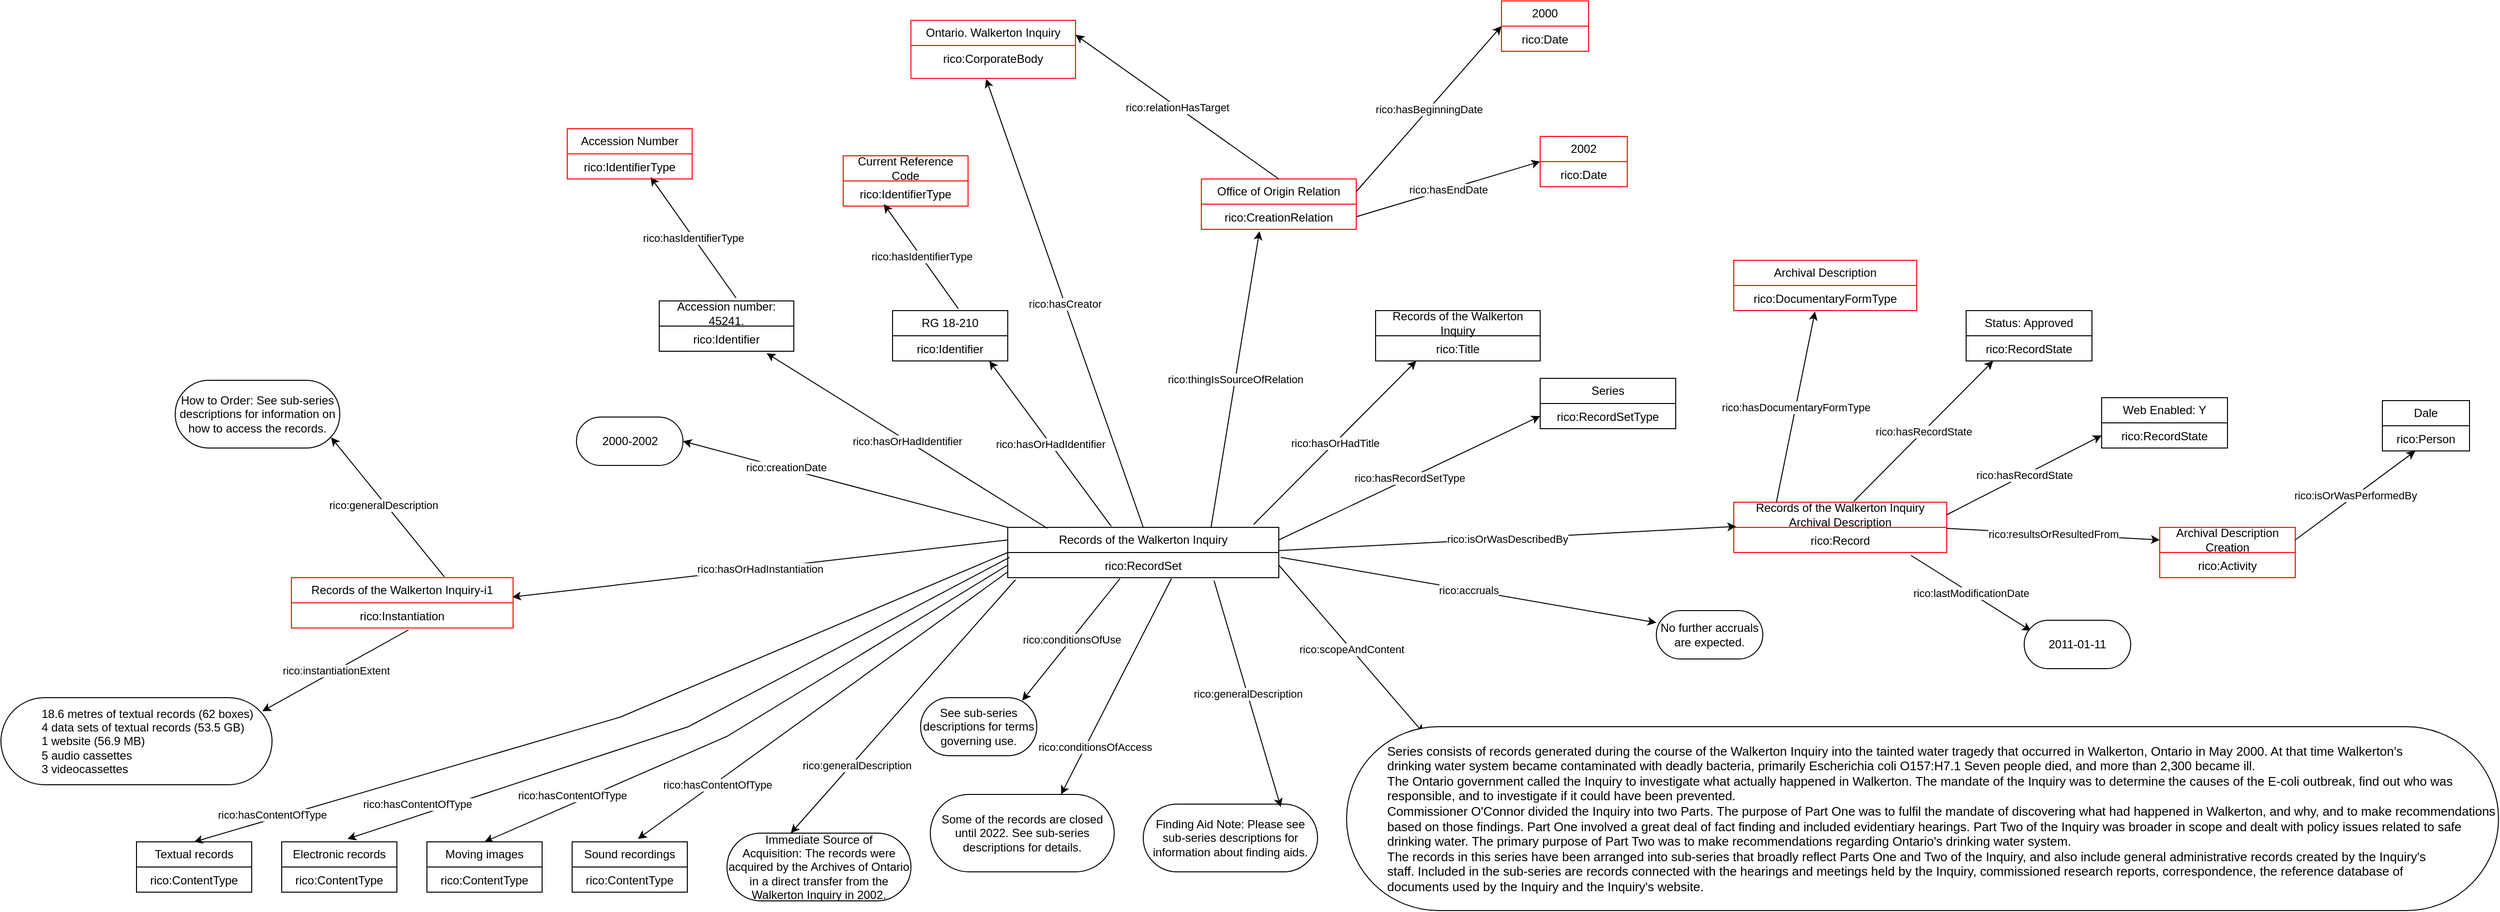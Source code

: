 <mxfile version="24.5.5" type="device">
  <diagram name="Page-1" id="F49Q9moJtOhBZ-nkpdS7">
    <mxGraphModel dx="2924" dy="2206" grid="1" gridSize="10" guides="1" tooltips="1" connect="1" arrows="1" fold="1" page="1" pageScale="1" pageWidth="850" pageHeight="1100" math="0" shadow="0">
      <root>
        <mxCell id="0" />
        <mxCell id="1" parent="0" />
        <mxCell id="ccQ81NhYz9qmqgse-E7F-1" value="&lt;p style=&quot;line-height: 90%;&quot;&gt;&lt;font style=&quot;font-size: 12px;&quot;&gt;Records of the Walkerton Inquiry&lt;/font&gt;&lt;/p&gt;" style="swimlane;fontStyle=0;childLayout=stackLayout;horizontal=1;startSize=26;fillColor=none;horizontalStack=0;resizeParent=1;resizeParentMax=0;resizeLast=0;collapsible=1;marginBottom=0;whiteSpace=wrap;html=1;" parent="1" vertex="1">
          <mxGeometry x="270" y="524" width="280" height="52" as="geometry">
            <mxRectangle x="330" y="70" width="50" height="40" as="alternateBounds" />
          </mxGeometry>
        </mxCell>
        <mxCell id="ccQ81NhYz9qmqgse-E7F-2" value="rico:RecordSet" style="text;strokeColor=none;fillColor=none;align=center;verticalAlign=top;spacingLeft=4;spacingRight=4;overflow=hidden;rotatable=0;points=[[0,0.5],[1,0.5]];portConstraint=eastwest;whiteSpace=wrap;html=1;" parent="ccQ81NhYz9qmqgse-E7F-1" vertex="1">
          <mxGeometry y="26" width="280" height="26" as="geometry" />
        </mxCell>
        <mxCell id="ccQ81NhYz9qmqgse-E7F-3" value="" style="endArrow=classic;html=1;rounded=0;exitX=1;exitY=0.25;exitDx=0;exitDy=0;entryX=0;entryY=0.5;entryDx=0;entryDy=0;" parent="1" source="ccQ81NhYz9qmqgse-E7F-1" target="ccQ81NhYz9qmqgse-E7F-6" edge="1">
          <mxGeometry relative="1" as="geometry">
            <mxPoint x="360" y="520" as="sourcePoint" />
            <mxPoint x="240" y="410" as="targetPoint" />
          </mxGeometry>
        </mxCell>
        <mxCell id="ccQ81NhYz9qmqgse-E7F-4" value="rico:hasRecordSetType" style="edgeLabel;resizable=0;html=1;;align=center;verticalAlign=middle;" parent="ccQ81NhYz9qmqgse-E7F-3" connectable="0" vertex="1">
          <mxGeometry relative="1" as="geometry" />
        </mxCell>
        <mxCell id="ccQ81NhYz9qmqgse-E7F-5" value="Series" style="swimlane;fontStyle=0;childLayout=stackLayout;horizontal=1;startSize=26;fillColor=none;horizontalStack=0;resizeParent=1;resizeParentMax=0;resizeLast=0;collapsible=1;marginBottom=0;whiteSpace=wrap;html=1;" parent="1" vertex="1">
          <mxGeometry x="820" y="370" width="140" height="52" as="geometry">
            <mxRectangle x="981" y="570" width="50" height="40" as="alternateBounds" />
          </mxGeometry>
        </mxCell>
        <mxCell id="ccQ81NhYz9qmqgse-E7F-6" value="rico:RecordSetType&lt;div&gt;&lt;br&gt;&lt;/div&gt;" style="text;strokeColor=none;fillColor=none;align=center;verticalAlign=top;spacingLeft=4;spacingRight=4;overflow=hidden;rotatable=0;points=[[0,0.5],[1,0.5]];portConstraint=eastwest;whiteSpace=wrap;html=1;" parent="ccQ81NhYz9qmqgse-E7F-5" vertex="1">
          <mxGeometry y="26" width="140" height="26" as="geometry" />
        </mxCell>
        <mxCell id="ccQ81NhYz9qmqgse-E7F-7" value="" style="endArrow=classic;html=1;rounded=0;exitX=1;exitY=0.5;exitDx=0;exitDy=0;entryX=0.067;entryY=0.036;entryDx=0;entryDy=0;entryPerimeter=0;" parent="1" source="ccQ81NhYz9qmqgse-E7F-2" target="ccQ81NhYz9qmqgse-E7F-10" edge="1">
          <mxGeometry relative="1" as="geometry">
            <mxPoint x="430" y="520" as="sourcePoint" />
            <mxPoint x="760" y="450" as="targetPoint" />
          </mxGeometry>
        </mxCell>
        <mxCell id="ccQ81NhYz9qmqgse-E7F-8" value="rico:scopeAndContent" style="edgeLabel;resizable=0;html=1;;align=center;verticalAlign=middle;" parent="ccQ81NhYz9qmqgse-E7F-7" connectable="0" vertex="1">
          <mxGeometry relative="1" as="geometry" />
        </mxCell>
        <mxCell id="ccQ81NhYz9qmqgse-E7F-10" value="&lt;blockquote style=&quot;margin: 0px 0px 0px 40px; border: none; padding: 0px; font-size: 13px;&quot;&gt;&lt;div style=&quot;&quot;&gt;&lt;font style=&quot;font-size: 13px;&quot;&gt;Series consists of records generated during the course of the Walkerton Inquiry into the tainted water tragedy that occurred in Walkerton, Ontario in May 2000. At that time Walkerton’s&amp;nbsp;&lt;/font&gt;&lt;/div&gt;&lt;div style=&quot;&quot;&gt;&lt;font style=&quot;font-size: 13px;&quot;&gt;drinking water system became contaminated with deadly bacteria, primarily Escherichia coli O157:H7.1 Seven people died, and more than 2,300 became ill.&lt;/font&gt;&lt;/div&gt;&lt;div style=&quot;&quot;&gt;&lt;font style=&quot;font-size: 13px;&quot;&gt;The Ontario government called the Inquiry to investigate what actually happened in Walkerton. The mandate of the Inquiry was to determine the causes of the E-coli outbreak, find out who was responsible, and to investigate if it could have been prevented.&lt;/font&gt;&lt;/div&gt;&lt;div style=&quot;&quot;&gt;&lt;font style=&quot;font-size: 13px;&quot;&gt;Commissioner O&#39;Connor divided the Inquiry into two Parts. The purpose of Part One was to fulfil the mandate of discovering what had happened in Walkerton, and why, and to make recommendations based on those findings. Part One involved a great deal of fact finding and included evidentiary hearings. Part Two of the Inquiry was broader in scope and dealt with policy issues related to safe drinking water. The primary purpose of Part Two was to make recommendations regarding Ontario&#39;s drinking water system.&lt;/font&gt;&lt;/div&gt;&lt;div style=&quot;&quot;&gt;&lt;font style=&quot;font-size: 13px;&quot;&gt;The records in this series have been arranged into sub-series that broadly reflect Parts One and Two of the Inquiry, and also include general administrative records created by the Inquiry&#39;s&amp;nbsp;&lt;/font&gt;&lt;/div&gt;&lt;div style=&quot;&quot;&gt;&lt;font style=&quot;font-size: 13px;&quot;&gt;staff. Included in the sub-series are records connected with the hearings and meetings held by the Inquiry, commissioned research reports, correspondence, the reference database of&amp;nbsp;&lt;/font&gt;&lt;/div&gt;&lt;div style=&quot;&quot;&gt;&lt;font style=&quot;font-size: 13px;&quot;&gt;documents used by the Inquiry and the Inquiry&#39;s website.&lt;/font&gt;&lt;/div&gt;&lt;/blockquote&gt;" style="html=1;whiteSpace=wrap;rounded=1;arcSize=50;align=left;" parent="1" vertex="1">
          <mxGeometry x="620" y="730" width="1190" height="190" as="geometry" />
        </mxCell>
        <mxCell id="ccQ81NhYz9qmqgse-E7F-12" value="" style="endArrow=classic;html=1;rounded=0;exitX=0.5;exitY=0;exitDx=0;exitDy=0;entryX=0.457;entryY=1.02;entryDx=0;entryDy=0;entryPerimeter=0;" parent="1" source="ccQ81NhYz9qmqgse-E7F-1" target="ccQ81NhYz9qmqgse-E7F-15" edge="1">
          <mxGeometry relative="1" as="geometry">
            <mxPoint x="350" y="360" as="sourcePoint" />
            <mxPoint x="340" y="210" as="targetPoint" />
          </mxGeometry>
        </mxCell>
        <mxCell id="ccQ81NhYz9qmqgse-E7F-13" value="rico:hasCreator" style="edgeLabel;resizable=0;html=1;;align=center;verticalAlign=middle;" parent="ccQ81NhYz9qmqgse-E7F-12" connectable="0" vertex="1">
          <mxGeometry relative="1" as="geometry" />
        </mxCell>
        <mxCell id="ccQ81NhYz9qmqgse-E7F-14" value="&lt;p style=&quot;line-height: 90%;&quot;&gt;Ontario. Walkerton Inquiry&lt;/p&gt;" style="swimlane;fontStyle=0;childLayout=stackLayout;horizontal=1;startSize=26;fillColor=none;horizontalStack=0;resizeParent=1;resizeParentMax=0;resizeLast=0;collapsible=1;marginBottom=0;whiteSpace=wrap;html=1;align=center;strokeColor=#FF0000;" parent="1" vertex="1">
          <mxGeometry x="170" width="170" height="60" as="geometry" />
        </mxCell>
        <mxCell id="ccQ81NhYz9qmqgse-E7F-15" value="&lt;font style=&quot;font-size: 12px;&quot;&gt;rico:CorporateBody&lt;/font&gt;" style="text;strokeColor=none;fillColor=none;align=center;verticalAlign=top;spacingLeft=4;spacingRight=4;overflow=hidden;rotatable=0;points=[[0,0.5],[1,0.5]];portConstraint=eastwest;whiteSpace=wrap;html=1;" parent="ccQ81NhYz9qmqgse-E7F-14" vertex="1">
          <mxGeometry y="26" width="170" height="34" as="geometry" />
        </mxCell>
        <mxCell id="lcfxYehIKdb4-HDjwdr9-1" value="RG 18-210" style="swimlane;fontStyle=0;childLayout=stackLayout;horizontal=1;startSize=26;fillColor=none;horizontalStack=0;resizeParent=1;resizeParentMax=0;resizeLast=0;collapsible=1;marginBottom=0;whiteSpace=wrap;html=1;" vertex="1" parent="1">
          <mxGeometry x="151" y="300" width="119" height="52" as="geometry">
            <mxRectangle x="981" y="570" width="50" height="40" as="alternateBounds" />
          </mxGeometry>
        </mxCell>
        <mxCell id="lcfxYehIKdb4-HDjwdr9-2" value="rico:Identifier&lt;div&gt;&lt;br&gt;&lt;/div&gt;" style="text;strokeColor=none;fillColor=none;align=center;verticalAlign=top;spacingLeft=4;spacingRight=4;overflow=hidden;rotatable=0;points=[[0,0.5],[1,0.5]];portConstraint=eastwest;whiteSpace=wrap;html=1;" vertex="1" parent="lcfxYehIKdb4-HDjwdr9-1">
          <mxGeometry y="26" width="119" height="26" as="geometry" />
        </mxCell>
        <mxCell id="lcfxYehIKdb4-HDjwdr9-3" value="" style="endArrow=classic;html=1;rounded=0;exitX=0.382;exitY=-0.019;exitDx=0;exitDy=0;exitPerimeter=0;entryX=0.84;entryY=1;entryDx=0;entryDy=0;entryPerimeter=0;" edge="1" parent="1" source="ccQ81NhYz9qmqgse-E7F-1" target="lcfxYehIKdb4-HDjwdr9-2">
          <mxGeometry relative="1" as="geometry">
            <mxPoint x="300" y="502" as="sourcePoint" />
            <mxPoint x="160" y="432" as="targetPoint" />
          </mxGeometry>
        </mxCell>
        <mxCell id="lcfxYehIKdb4-HDjwdr9-4" value="rico:hasOrHadIdentifier" style="edgeLabel;resizable=0;html=1;;align=center;verticalAlign=middle;" connectable="0" vertex="1" parent="lcfxYehIKdb4-HDjwdr9-3">
          <mxGeometry relative="1" as="geometry" />
        </mxCell>
        <mxCell id="lcfxYehIKdb4-HDjwdr9-5" value="Current Reference Code" style="swimlane;fontStyle=0;childLayout=stackLayout;horizontal=1;startSize=26;fillColor=none;horizontalStack=0;resizeParent=1;resizeParentMax=0;resizeLast=0;collapsible=1;marginBottom=0;whiteSpace=wrap;html=1;strokeColor=#FF0000;" vertex="1" parent="1">
          <mxGeometry x="100" y="140" width="129" height="52" as="geometry">
            <mxRectangle x="981" y="570" width="50" height="40" as="alternateBounds" />
          </mxGeometry>
        </mxCell>
        <mxCell id="lcfxYehIKdb4-HDjwdr9-6" value="rico:IdentifierType&lt;div&gt;&lt;br&gt;&lt;/div&gt;" style="text;strokeColor=none;fillColor=none;align=center;verticalAlign=top;spacingLeft=4;spacingRight=4;overflow=hidden;rotatable=0;points=[[0,0.5],[1,0.5]];portConstraint=eastwest;whiteSpace=wrap;html=1;" vertex="1" parent="lcfxYehIKdb4-HDjwdr9-5">
          <mxGeometry y="26" width="129" height="26" as="geometry" />
        </mxCell>
        <mxCell id="lcfxYehIKdb4-HDjwdr9-7" value="" style="endArrow=classic;html=1;rounded=0;exitX=0.571;exitY=-0.038;exitDx=0;exitDy=0;exitPerimeter=0;entryX=0.326;entryY=0.923;entryDx=0;entryDy=0;entryPerimeter=0;" edge="1" parent="1" source="lcfxYehIKdb4-HDjwdr9-1" target="lcfxYehIKdb4-HDjwdr9-6">
          <mxGeometry relative="1" as="geometry">
            <mxPoint x="110" y="360" as="sourcePoint" />
            <mxPoint x="-10" y="260" as="targetPoint" />
          </mxGeometry>
        </mxCell>
        <mxCell id="lcfxYehIKdb4-HDjwdr9-8" value="rico:hasIdentifierType" style="edgeLabel;resizable=0;html=1;;align=center;verticalAlign=middle;" connectable="0" vertex="1" parent="lcfxYehIKdb4-HDjwdr9-7">
          <mxGeometry relative="1" as="geometry" />
        </mxCell>
        <mxCell id="lcfxYehIKdb4-HDjwdr9-9" value="Office of Origin Relation" style="swimlane;fontStyle=0;childLayout=stackLayout;horizontal=1;startSize=26;fillColor=none;horizontalStack=0;resizeParent=1;resizeParentMax=0;resizeLast=0;collapsible=1;marginBottom=0;whiteSpace=wrap;html=1;strokeColor=#FF0000;" vertex="1" parent="1">
          <mxGeometry x="470" y="164" width="160" height="52" as="geometry" />
        </mxCell>
        <mxCell id="lcfxYehIKdb4-HDjwdr9-10" value="rico:CreationRelation" style="text;strokeColor=none;fillColor=none;align=center;verticalAlign=top;spacingLeft=4;spacingRight=4;overflow=hidden;rotatable=0;points=[[0,0.5],[1,0.5]];portConstraint=eastwest;whiteSpace=wrap;html=1;" vertex="1" parent="lcfxYehIKdb4-HDjwdr9-9">
          <mxGeometry y="26" width="160" height="26" as="geometry" />
        </mxCell>
        <mxCell id="lcfxYehIKdb4-HDjwdr9-11" value="" style="endArrow=classic;html=1;rounded=0;exitX=0.75;exitY=0;exitDx=0;exitDy=0;entryX=0.375;entryY=1.077;entryDx=0;entryDy=0;entryPerimeter=0;" edge="1" parent="1" source="ccQ81NhYz9qmqgse-E7F-1" target="lcfxYehIKdb4-HDjwdr9-10">
          <mxGeometry relative="1" as="geometry">
            <mxPoint x="536" y="543" as="sourcePoint" />
            <mxPoint x="540" y="210" as="targetPoint" />
          </mxGeometry>
        </mxCell>
        <mxCell id="lcfxYehIKdb4-HDjwdr9-12" value="rico:thingIsSourceOfRelation" style="edgeLabel;resizable=0;html=1;;align=center;verticalAlign=middle;" connectable="0" vertex="1" parent="lcfxYehIKdb4-HDjwdr9-11">
          <mxGeometry relative="1" as="geometry" />
        </mxCell>
        <mxCell id="lcfxYehIKdb4-HDjwdr9-13" value="" style="endArrow=classic;html=1;rounded=0;entryX=1;entryY=0.25;entryDx=0;entryDy=0;exitX=0.5;exitY=0;exitDx=0;exitDy=0;" edge="1" parent="1" source="lcfxYehIKdb4-HDjwdr9-9" target="ccQ81NhYz9qmqgse-E7F-14">
          <mxGeometry relative="1" as="geometry">
            <mxPoint x="550" y="140" as="sourcePoint" />
            <mxPoint x="380" y="20" as="targetPoint" />
          </mxGeometry>
        </mxCell>
        <mxCell id="lcfxYehIKdb4-HDjwdr9-14" value="rico:relationHasTarget" style="edgeLabel;resizable=0;html=1;;align=center;verticalAlign=middle;" connectable="0" vertex="1" parent="lcfxYehIKdb4-HDjwdr9-13">
          <mxGeometry relative="1" as="geometry" />
        </mxCell>
        <mxCell id="lcfxYehIKdb4-HDjwdr9-15" value="" style="endArrow=classic;html=1;rounded=0;exitX=1;exitY=0.25;exitDx=0;exitDy=0;entryX=0;entryY=0.5;entryDx=0;entryDy=0;" edge="1" parent="1" source="lcfxYehIKdb4-HDjwdr9-9" target="lcfxYehIKdb4-HDjwdr9-19">
          <mxGeometry relative="1" as="geometry">
            <mxPoint x="590" y="90.0" as="sourcePoint" />
            <mxPoint x="760" y="90" as="targetPoint" />
          </mxGeometry>
        </mxCell>
        <mxCell id="lcfxYehIKdb4-HDjwdr9-16" value="rico:hasBeginningDate" style="edgeLabel;resizable=0;html=1;;align=center;verticalAlign=middle;" connectable="0" vertex="1" parent="lcfxYehIKdb4-HDjwdr9-15">
          <mxGeometry relative="1" as="geometry" />
        </mxCell>
        <mxCell id="lcfxYehIKdb4-HDjwdr9-17" value="" style="endArrow=classic;html=1;rounded=0;exitX=1;exitY=0.5;exitDx=0;exitDy=0;entryX=0;entryY=0.5;entryDx=0;entryDy=0;" edge="1" parent="1" source="lcfxYehIKdb4-HDjwdr9-10" target="lcfxYehIKdb4-HDjwdr9-21">
          <mxGeometry relative="1" as="geometry">
            <mxPoint x="660" y="200.0" as="sourcePoint" />
            <mxPoint x="790" y="250" as="targetPoint" />
          </mxGeometry>
        </mxCell>
        <mxCell id="lcfxYehIKdb4-HDjwdr9-18" value="rico:hasEndDate" style="edgeLabel;resizable=0;html=1;;align=center;verticalAlign=middle;" connectable="0" vertex="1" parent="lcfxYehIKdb4-HDjwdr9-17">
          <mxGeometry relative="1" as="geometry" />
        </mxCell>
        <mxCell id="lcfxYehIKdb4-HDjwdr9-19" value="2000" style="swimlane;fontStyle=0;childLayout=stackLayout;horizontal=1;startSize=26;fillColor=none;horizontalStack=0;resizeParent=1;resizeParentMax=0;resizeLast=0;collapsible=1;marginBottom=0;whiteSpace=wrap;html=1;strokeColor=#FF0000;" vertex="1" parent="1">
          <mxGeometry x="780" y="-20" width="90" height="52" as="geometry" />
        </mxCell>
        <mxCell id="lcfxYehIKdb4-HDjwdr9-20" value="rico:Date" style="text;strokeColor=none;fillColor=none;align=center;verticalAlign=top;spacingLeft=4;spacingRight=4;overflow=hidden;rotatable=0;points=[[0,0.5],[1,0.5]];portConstraint=eastwest;whiteSpace=wrap;html=1;" vertex="1" parent="lcfxYehIKdb4-HDjwdr9-19">
          <mxGeometry y="26" width="90" height="26" as="geometry" />
        </mxCell>
        <mxCell id="lcfxYehIKdb4-HDjwdr9-21" value="2002" style="swimlane;fontStyle=0;childLayout=stackLayout;horizontal=1;startSize=26;fillColor=none;horizontalStack=0;resizeParent=1;resizeParentMax=0;resizeLast=0;collapsible=1;marginBottom=0;whiteSpace=wrap;html=1;strokeColor=#FF0000;" vertex="1" parent="1">
          <mxGeometry x="820" y="120" width="90" height="52" as="geometry" />
        </mxCell>
        <mxCell id="lcfxYehIKdb4-HDjwdr9-22" value="rico:Date" style="text;strokeColor=none;fillColor=none;align=center;verticalAlign=top;spacingLeft=4;spacingRight=4;overflow=hidden;rotatable=0;points=[[0,0.5],[1,0.5]];portConstraint=eastwest;whiteSpace=wrap;html=1;" vertex="1" parent="lcfxYehIKdb4-HDjwdr9-21">
          <mxGeometry y="26" width="90" height="26" as="geometry" />
        </mxCell>
        <mxCell id="lcfxYehIKdb4-HDjwdr9-23" value="2000-2002" style="html=1;whiteSpace=wrap;rounded=1;arcSize=50;" vertex="1" parent="1">
          <mxGeometry x="-175.5" y="410" width="110" height="50" as="geometry" />
        </mxCell>
        <mxCell id="lcfxYehIKdb4-HDjwdr9-24" value="" style="endArrow=classic;html=1;rounded=0;entryX=1;entryY=0.5;entryDx=0;entryDy=0;exitX=0;exitY=0;exitDx=0;exitDy=0;" edge="1" parent="1" source="ccQ81NhYz9qmqgse-E7F-1" target="lcfxYehIKdb4-HDjwdr9-23">
          <mxGeometry relative="1" as="geometry">
            <mxPoint x="260" y="480" as="sourcePoint" />
            <mxPoint x="130" y="600" as="targetPoint" />
          </mxGeometry>
        </mxCell>
        <mxCell id="lcfxYehIKdb4-HDjwdr9-25" value="rico:creationDate" style="edgeLabel;resizable=0;html=1;;align=center;verticalAlign=middle;" connectable="0" vertex="1" parent="lcfxYehIKdb4-HDjwdr9-24">
          <mxGeometry relative="1" as="geometry">
            <mxPoint x="-62" y="-18" as="offset" />
          </mxGeometry>
        </mxCell>
        <mxCell id="lcfxYehIKdb4-HDjwdr9-28" value="" style="endArrow=classic;html=1;rounded=0;exitX=0.907;exitY=-0.058;exitDx=0;exitDy=0;exitPerimeter=0;entryX=0.247;entryY=1;entryDx=0;entryDy=0;entryPerimeter=0;" edge="1" parent="1" source="ccQ81NhYz9qmqgse-E7F-1" target="lcfxYehIKdb4-HDjwdr9-31">
          <mxGeometry relative="1" as="geometry">
            <mxPoint x="570" y="430.0" as="sourcePoint" />
            <mxPoint x="710" y="390" as="targetPoint" />
          </mxGeometry>
        </mxCell>
        <mxCell id="lcfxYehIKdb4-HDjwdr9-29" value="rico:hasOrHadTitle" style="edgeLabel;resizable=0;html=1;;align=center;verticalAlign=middle;" connectable="0" vertex="1" parent="lcfxYehIKdb4-HDjwdr9-28">
          <mxGeometry relative="1" as="geometry" />
        </mxCell>
        <mxCell id="lcfxYehIKdb4-HDjwdr9-30" value="Records of the Walkerton Inquiry" style="swimlane;fontStyle=0;childLayout=stackLayout;horizontal=1;startSize=26;fillColor=none;horizontalStack=0;resizeParent=1;resizeParentMax=0;resizeLast=0;collapsible=1;marginBottom=0;whiteSpace=wrap;html=1;" vertex="1" parent="1">
          <mxGeometry x="650" y="300" width="170" height="52" as="geometry">
            <mxRectangle x="981" y="570" width="50" height="40" as="alternateBounds" />
          </mxGeometry>
        </mxCell>
        <mxCell id="lcfxYehIKdb4-HDjwdr9-31" value="rico:Title&lt;div&gt;&lt;br&gt;&lt;/div&gt;" style="text;strokeColor=none;fillColor=none;align=center;verticalAlign=top;spacingLeft=4;spacingRight=4;overflow=hidden;rotatable=0;points=[[0,0.5],[1,0.5]];portConstraint=eastwest;whiteSpace=wrap;html=1;" vertex="1" parent="lcfxYehIKdb4-HDjwdr9-30">
          <mxGeometry y="26" width="170" height="26" as="geometry" />
        </mxCell>
        <mxCell id="lcfxYehIKdb4-HDjwdr9-32" value="Records of the Walkerton Inquiry Archival Description" style="swimlane;fontStyle=0;childLayout=stackLayout;horizontal=1;startSize=26;fillColor=none;horizontalStack=0;resizeParent=1;resizeParentMax=0;resizeLast=0;collapsible=1;marginBottom=0;whiteSpace=wrap;html=1;strokeColor=#FF0000;" vertex="1" parent="1">
          <mxGeometry x="1020" y="498" width="220" height="52" as="geometry" />
        </mxCell>
        <mxCell id="lcfxYehIKdb4-HDjwdr9-33" value="rico:Record" style="text;strokeColor=none;fillColor=none;align=center;verticalAlign=top;spacingLeft=4;spacingRight=4;overflow=hidden;rotatable=0;points=[[0,0.5],[1,0.5]];portConstraint=eastwest;whiteSpace=wrap;html=1;" vertex="1" parent="lcfxYehIKdb4-HDjwdr9-32">
          <mxGeometry y="26" width="220" height="26" as="geometry" />
        </mxCell>
        <mxCell id="lcfxYehIKdb4-HDjwdr9-34" value="" style="endArrow=classic;html=1;rounded=0;exitX=1;exitY=-0.077;exitDx=0;exitDy=0;exitPerimeter=0;entryX=0.011;entryY=-0.038;entryDx=0;entryDy=0;entryPerimeter=0;" edge="1" parent="1" source="ccQ81NhYz9qmqgse-E7F-2" target="lcfxYehIKdb4-HDjwdr9-33">
          <mxGeometry relative="1" as="geometry">
            <mxPoint x="720" y="540" as="sourcePoint" />
            <mxPoint x="910" y="540" as="targetPoint" />
          </mxGeometry>
        </mxCell>
        <mxCell id="lcfxYehIKdb4-HDjwdr9-35" value="rico:isOrWasDescribedBy" style="edgeLabel;resizable=0;html=1;;align=center;verticalAlign=middle;" connectable="0" vertex="1" parent="lcfxYehIKdb4-HDjwdr9-34">
          <mxGeometry relative="1" as="geometry" />
        </mxCell>
        <mxCell id="lcfxYehIKdb4-HDjwdr9-36" value="" style="endArrow=classic;html=1;rounded=0;exitX=0.2;exitY=0;exitDx=0;exitDy=0;exitPerimeter=0;entryX=0.444;entryY=1.038;entryDx=0;entryDy=0;entryPerimeter=0;" edge="1" parent="1" source="lcfxYehIKdb4-HDjwdr9-32" target="lcfxYehIKdb4-HDjwdr9-39">
          <mxGeometry relative="1" as="geometry">
            <mxPoint x="1040" y="400" as="sourcePoint" />
            <mxPoint x="1100" y="320" as="targetPoint" />
          </mxGeometry>
        </mxCell>
        <mxCell id="lcfxYehIKdb4-HDjwdr9-37" value="rico:hasDocumentaryFormType" style="edgeLabel;resizable=0;html=1;;align=center;verticalAlign=middle;" connectable="0" vertex="1" parent="lcfxYehIKdb4-HDjwdr9-36">
          <mxGeometry relative="1" as="geometry" />
        </mxCell>
        <mxCell id="lcfxYehIKdb4-HDjwdr9-38" value="Archival Description" style="swimlane;fontStyle=0;childLayout=stackLayout;horizontal=1;startSize=26;fillColor=none;horizontalStack=0;resizeParent=1;resizeParentMax=0;resizeLast=0;collapsible=1;marginBottom=0;whiteSpace=wrap;html=1;strokeColor=#FF0000;" vertex="1" parent="1">
          <mxGeometry x="1020" y="248" width="189" height="52" as="geometry">
            <mxRectangle x="981" y="570" width="50" height="40" as="alternateBounds" />
          </mxGeometry>
        </mxCell>
        <mxCell id="lcfxYehIKdb4-HDjwdr9-39" value="rico:DocumentaryFormType&lt;div&gt;&lt;br&gt;&lt;/div&gt;" style="text;strokeColor=none;fillColor=none;align=center;verticalAlign=top;spacingLeft=4;spacingRight=4;overflow=hidden;rotatable=0;points=[[0,0.5],[1,0.5]];portConstraint=eastwest;whiteSpace=wrap;html=1;" vertex="1" parent="lcfxYehIKdb4-HDjwdr9-38">
          <mxGeometry y="26" width="189" height="26" as="geometry" />
        </mxCell>
        <mxCell id="lcfxYehIKdb4-HDjwdr9-40" value="Status: Approved" style="swimlane;fontStyle=0;childLayout=stackLayout;horizontal=1;startSize=26;fillColor=none;horizontalStack=0;resizeParent=1;resizeParentMax=0;resizeLast=0;collapsible=1;marginBottom=0;whiteSpace=wrap;html=1;" vertex="1" parent="1">
          <mxGeometry x="1260" y="300" width="130" height="52" as="geometry">
            <mxRectangle x="981" y="570" width="50" height="40" as="alternateBounds" />
          </mxGeometry>
        </mxCell>
        <mxCell id="lcfxYehIKdb4-HDjwdr9-41" value="rico:RecordState&lt;div&gt;&lt;br&gt;&lt;/div&gt;" style="text;strokeColor=none;fillColor=none;align=center;verticalAlign=top;spacingLeft=4;spacingRight=4;overflow=hidden;rotatable=0;points=[[0,0.5],[1,0.5]];portConstraint=eastwest;whiteSpace=wrap;html=1;" vertex="1" parent="lcfxYehIKdb4-HDjwdr9-40">
          <mxGeometry y="26" width="130" height="26" as="geometry" />
        </mxCell>
        <mxCell id="lcfxYehIKdb4-HDjwdr9-42" value="Web Enabled: Y" style="swimlane;fontStyle=0;childLayout=stackLayout;horizontal=1;startSize=26;fillColor=none;horizontalStack=0;resizeParent=1;resizeParentMax=0;resizeLast=0;collapsible=1;marginBottom=0;whiteSpace=wrap;html=1;" vertex="1" parent="1">
          <mxGeometry x="1400" y="390" width="130" height="52" as="geometry">
            <mxRectangle x="981" y="570" width="50" height="40" as="alternateBounds" />
          </mxGeometry>
        </mxCell>
        <mxCell id="lcfxYehIKdb4-HDjwdr9-43" value="rico:RecordState&lt;div&gt;&lt;br&gt;&lt;/div&gt;" style="text;strokeColor=none;fillColor=none;align=center;verticalAlign=top;spacingLeft=4;spacingRight=4;overflow=hidden;rotatable=0;points=[[0,0.5],[1,0.5]];portConstraint=eastwest;whiteSpace=wrap;html=1;" vertex="1" parent="lcfxYehIKdb4-HDjwdr9-42">
          <mxGeometry y="26" width="130" height="26" as="geometry" />
        </mxCell>
        <mxCell id="lcfxYehIKdb4-HDjwdr9-44" value="" style="endArrow=classic;html=1;rounded=0;exitX=0.564;exitY=-0.019;exitDx=0;exitDy=0;exitPerimeter=0;entryX=0.215;entryY=1;entryDx=0;entryDy=0;entryPerimeter=0;" edge="1" parent="1" source="lcfxYehIKdb4-HDjwdr9-32" target="lcfxYehIKdb4-HDjwdr9-41">
          <mxGeometry relative="1" as="geometry">
            <mxPoint x="1180" y="410" as="sourcePoint" />
            <mxPoint x="1340" y="410" as="targetPoint" />
          </mxGeometry>
        </mxCell>
        <mxCell id="lcfxYehIKdb4-HDjwdr9-45" value="rico:hasRecordState" style="edgeLabel;resizable=0;html=1;;align=center;verticalAlign=middle;" connectable="0" vertex="1" parent="lcfxYehIKdb4-HDjwdr9-44">
          <mxGeometry relative="1" as="geometry" />
        </mxCell>
        <mxCell id="lcfxYehIKdb4-HDjwdr9-46" value="" style="endArrow=classic;html=1;rounded=0;exitX=1;exitY=0.25;exitDx=0;exitDy=0;entryX=0;entryY=0.5;entryDx=0;entryDy=0;" edge="1" parent="1" source="lcfxYehIKdb4-HDjwdr9-32" target="lcfxYehIKdb4-HDjwdr9-43">
          <mxGeometry relative="1" as="geometry">
            <mxPoint x="1275" y="635" as="sourcePoint" />
            <mxPoint x="1419" y="490" as="targetPoint" />
          </mxGeometry>
        </mxCell>
        <mxCell id="lcfxYehIKdb4-HDjwdr9-47" value="rico:hasRecordState" style="edgeLabel;resizable=0;html=1;;align=center;verticalAlign=middle;" connectable="0" vertex="1" parent="lcfxYehIKdb4-HDjwdr9-46">
          <mxGeometry relative="1" as="geometry" />
        </mxCell>
        <mxCell id="lcfxYehIKdb4-HDjwdr9-48" value="" style="endArrow=classic;html=1;rounded=0;exitX=1;exitY=0.038;exitDx=0;exitDy=0;exitPerimeter=0;entryX=0;entryY=0.25;entryDx=0;entryDy=0;" edge="1" parent="1" source="lcfxYehIKdb4-HDjwdr9-33" target="lcfxYehIKdb4-HDjwdr9-50">
          <mxGeometry relative="1" as="geometry">
            <mxPoint x="1250" y="530.0" as="sourcePoint" />
            <mxPoint x="1440" y="530" as="targetPoint" />
          </mxGeometry>
        </mxCell>
        <mxCell id="lcfxYehIKdb4-HDjwdr9-49" value="rico:resultsOrResultedFrom" style="edgeLabel;resizable=0;html=1;;align=center;verticalAlign=middle;" connectable="0" vertex="1" parent="lcfxYehIKdb4-HDjwdr9-48">
          <mxGeometry relative="1" as="geometry" />
        </mxCell>
        <mxCell id="lcfxYehIKdb4-HDjwdr9-50" value="Archival Description Creation" style="swimlane;fontStyle=0;childLayout=stackLayout;horizontal=1;startSize=26;fillColor=none;horizontalStack=0;resizeParent=1;resizeParentMax=0;resizeLast=0;collapsible=1;marginBottom=0;whiteSpace=wrap;html=1;strokeColor=#FF0000;" vertex="1" parent="1">
          <mxGeometry x="1460" y="524" width="140" height="52" as="geometry" />
        </mxCell>
        <mxCell id="lcfxYehIKdb4-HDjwdr9-51" value="rico:Activity" style="text;strokeColor=none;fillColor=none;align=center;verticalAlign=top;spacingLeft=4;spacingRight=4;overflow=hidden;rotatable=0;points=[[0,0.5],[1,0.5]];portConstraint=eastwest;whiteSpace=wrap;html=1;" vertex="1" parent="lcfxYehIKdb4-HDjwdr9-50">
          <mxGeometry y="26" width="140" height="26" as="geometry" />
        </mxCell>
        <mxCell id="lcfxYehIKdb4-HDjwdr9-52" value="" style="endArrow=classic;html=1;rounded=0;exitX=1;exitY=0.25;exitDx=0;exitDy=0;entryX=0.378;entryY=1;entryDx=0;entryDy=0;entryPerimeter=0;" edge="1" parent="1" source="lcfxYehIKdb4-HDjwdr9-50" target="lcfxYehIKdb4-HDjwdr9-55">
          <mxGeometry relative="1" as="geometry">
            <mxPoint x="1540" y="660" as="sourcePoint" />
            <mxPoint x="1720" y="460" as="targetPoint" />
          </mxGeometry>
        </mxCell>
        <mxCell id="lcfxYehIKdb4-HDjwdr9-53" value="rico:isOrWasPerformedBy" style="edgeLabel;resizable=0;html=1;;align=center;verticalAlign=middle;" connectable="0" vertex="1" parent="lcfxYehIKdb4-HDjwdr9-52">
          <mxGeometry relative="1" as="geometry" />
        </mxCell>
        <mxCell id="lcfxYehIKdb4-HDjwdr9-54" value="Dale" style="swimlane;fontStyle=0;childLayout=stackLayout;horizontal=1;startSize=26;fillColor=none;horizontalStack=0;resizeParent=1;resizeParentMax=0;resizeLast=0;collapsible=1;marginBottom=0;whiteSpace=wrap;html=1;" vertex="1" parent="1">
          <mxGeometry x="1690" y="393" width="90" height="52" as="geometry" />
        </mxCell>
        <mxCell id="lcfxYehIKdb4-HDjwdr9-55" value="rico:Person" style="text;strokeColor=none;fillColor=none;align=center;verticalAlign=top;spacingLeft=4;spacingRight=4;overflow=hidden;rotatable=0;points=[[0,0.5],[1,0.5]];portConstraint=eastwest;whiteSpace=wrap;html=1;" vertex="1" parent="lcfxYehIKdb4-HDjwdr9-54">
          <mxGeometry y="26" width="90" height="26" as="geometry" />
        </mxCell>
        <mxCell id="lcfxYehIKdb4-HDjwdr9-56" value="" style="endArrow=classic;html=1;rounded=0;exitX=0.832;exitY=1.115;exitDx=0;exitDy=0;exitPerimeter=0;entryX=0.064;entryY=0.22;entryDx=0;entryDy=0;entryPerimeter=0;" edge="1" parent="1" source="lcfxYehIKdb4-HDjwdr9-33" target="lcfxYehIKdb4-HDjwdr9-58">
          <mxGeometry relative="1" as="geometry">
            <mxPoint x="1220" y="620" as="sourcePoint" />
            <mxPoint x="1300" y="620" as="targetPoint" />
          </mxGeometry>
        </mxCell>
        <mxCell id="lcfxYehIKdb4-HDjwdr9-57" value="rico:lastModificationDate" style="edgeLabel;resizable=0;html=1;;align=center;verticalAlign=middle;" connectable="0" vertex="1" parent="lcfxYehIKdb4-HDjwdr9-56">
          <mxGeometry relative="1" as="geometry" />
        </mxCell>
        <mxCell id="lcfxYehIKdb4-HDjwdr9-58" value="2011-01-11" style="html=1;whiteSpace=wrap;rounded=1;arcSize=50;" vertex="1" parent="1">
          <mxGeometry x="1320" y="620" width="110" height="50" as="geometry" />
        </mxCell>
        <mxCell id="lcfxYehIKdb4-HDjwdr9-59" value="" style="endArrow=classic;html=1;rounded=0;exitX=1.007;exitY=0.192;exitDx=0;exitDy=0;exitPerimeter=0;entryX=0;entryY=0.25;entryDx=0;entryDy=0;" edge="1" parent="1" source="ccQ81NhYz9qmqgse-E7F-2" target="lcfxYehIKdb4-HDjwdr9-61">
          <mxGeometry relative="1" as="geometry">
            <mxPoint x="690" y="590" as="sourcePoint" />
            <mxPoint x="920" y="620" as="targetPoint" />
          </mxGeometry>
        </mxCell>
        <mxCell id="lcfxYehIKdb4-HDjwdr9-60" value="rico:accruals" style="edgeLabel;resizable=0;html=1;;align=center;verticalAlign=middle;" connectable="0" vertex="1" parent="lcfxYehIKdb4-HDjwdr9-59">
          <mxGeometry relative="1" as="geometry" />
        </mxCell>
        <mxCell id="lcfxYehIKdb4-HDjwdr9-61" value="No further accruals are expected." style="html=1;whiteSpace=wrap;rounded=1;arcSize=50;" vertex="1" parent="1">
          <mxGeometry x="940" y="610" width="110" height="50" as="geometry" />
        </mxCell>
        <mxCell id="lcfxYehIKdb4-HDjwdr9-62" value="Finding Aid Note:&amp;nbsp;Please see sub-series descriptions for information about finding aids." style="html=1;whiteSpace=wrap;rounded=1;arcSize=50;" vertex="1" parent="1">
          <mxGeometry x="410" y="810" width="180" height="70" as="geometry" />
        </mxCell>
        <mxCell id="lcfxYehIKdb4-HDjwdr9-63" value="" style="endArrow=classic;html=1;rounded=0;exitX=0.761;exitY=1.115;exitDx=0;exitDy=0;exitPerimeter=0;entryX=0.789;entryY=0.043;entryDx=0;entryDy=0;entryPerimeter=0;" edge="1" parent="1" source="ccQ81NhYz9qmqgse-E7F-2" target="lcfxYehIKdb4-HDjwdr9-62">
          <mxGeometry relative="1" as="geometry">
            <mxPoint x="200" y="750" as="sourcePoint" />
            <mxPoint x="390" y="750" as="targetPoint" />
          </mxGeometry>
        </mxCell>
        <mxCell id="lcfxYehIKdb4-HDjwdr9-64" value="rico:generalDescription" style="edgeLabel;resizable=0;html=1;;align=center;verticalAlign=middle;" connectable="0" vertex="1" parent="lcfxYehIKdb4-HDjwdr9-63">
          <mxGeometry relative="1" as="geometry" />
        </mxCell>
        <mxCell id="lcfxYehIKdb4-HDjwdr9-65" value="" style="endArrow=classic;html=1;rounded=0;exitX=0.604;exitY=1.038;exitDx=0;exitDy=0;exitPerimeter=0;entryX=0.711;entryY=0;entryDx=0;entryDy=0;entryPerimeter=0;" edge="1" parent="1" source="ccQ81NhYz9qmqgse-E7F-2" target="lcfxYehIKdb4-HDjwdr9-69">
          <mxGeometry relative="1" as="geometry">
            <mxPoint x="70" y="800" as="sourcePoint" />
            <mxPoint x="370" y="740" as="targetPoint" />
          </mxGeometry>
        </mxCell>
        <mxCell id="lcfxYehIKdb4-HDjwdr9-66" value="rico:conditionsOfAccess" style="edgeLabel;resizable=0;html=1;;align=center;verticalAlign=middle;" connectable="0" vertex="1" parent="lcfxYehIKdb4-HDjwdr9-65">
          <mxGeometry relative="1" as="geometry">
            <mxPoint x="-22" y="62" as="offset" />
          </mxGeometry>
        </mxCell>
        <mxCell id="lcfxYehIKdb4-HDjwdr9-67" value="" style="endArrow=classic;html=1;rounded=0;exitX=0.414;exitY=1.038;exitDx=0;exitDy=0;exitPerimeter=0;entryX=0.875;entryY=0.05;entryDx=0;entryDy=0;entryPerimeter=0;" edge="1" parent="1" source="ccQ81NhYz9qmqgse-E7F-2" target="lcfxYehIKdb4-HDjwdr9-70">
          <mxGeometry relative="1" as="geometry">
            <mxPoint x="240" y="590" as="sourcePoint" />
            <mxPoint x="160" y="720" as="targetPoint" />
          </mxGeometry>
        </mxCell>
        <mxCell id="lcfxYehIKdb4-HDjwdr9-68" value="rico:conditionsOfUse" style="edgeLabel;resizable=0;html=1;;align=center;verticalAlign=middle;" connectable="0" vertex="1" parent="lcfxYehIKdb4-HDjwdr9-67">
          <mxGeometry relative="1" as="geometry" />
        </mxCell>
        <mxCell id="lcfxYehIKdb4-HDjwdr9-69" value="Some of the records are closed until 2022. See sub-series descriptions for details." style="html=1;whiteSpace=wrap;rounded=1;arcSize=50;" vertex="1" parent="1">
          <mxGeometry x="190" y="800" width="190" height="80" as="geometry" />
        </mxCell>
        <mxCell id="lcfxYehIKdb4-HDjwdr9-70" value="See sub-series descriptions for terms governing use." style="html=1;whiteSpace=wrap;rounded=1;arcSize=50;" vertex="1" parent="1">
          <mxGeometry x="180" y="700" width="120" height="60" as="geometry" />
        </mxCell>
        <mxCell id="lcfxYehIKdb4-HDjwdr9-71" value="" style="endArrow=classic;html=1;rounded=0;entryX=0.347;entryY=0;entryDx=0;entryDy=0;entryPerimeter=0;exitX=0.029;exitY=1.077;exitDx=0;exitDy=0;exitPerimeter=0;" edge="1" parent="1" source="ccQ81NhYz9qmqgse-E7F-2" target="lcfxYehIKdb4-HDjwdr9-73">
          <mxGeometry relative="1" as="geometry">
            <mxPoint x="280" y="570" as="sourcePoint" />
            <mxPoint x="50" y="830" as="targetPoint" />
          </mxGeometry>
        </mxCell>
        <mxCell id="lcfxYehIKdb4-HDjwdr9-72" value="rico:generalDescription" style="edgeLabel;resizable=0;html=1;;align=center;verticalAlign=middle;" connectable="0" vertex="1" parent="lcfxYehIKdb4-HDjwdr9-71">
          <mxGeometry relative="1" as="geometry">
            <mxPoint x="-48" y="61" as="offset" />
          </mxGeometry>
        </mxCell>
        <mxCell id="lcfxYehIKdb4-HDjwdr9-73" value="Immediate Source of Acquisition:&amp;nbsp;The records were acquired by the Archives of Ontario in a direct transfer from the Walkerton Inquiry in 2002." style="html=1;whiteSpace=wrap;rounded=1;arcSize=50;" vertex="1" parent="1">
          <mxGeometry x="-20" y="840" width="190" height="70" as="geometry" />
        </mxCell>
        <mxCell id="lcfxYehIKdb4-HDjwdr9-74" value="Moving images" style="swimlane;fontStyle=0;childLayout=stackLayout;horizontal=1;startSize=26;fillColor=none;horizontalStack=0;resizeParent=1;resizeParentMax=0;resizeLast=0;collapsible=1;marginBottom=0;whiteSpace=wrap;html=1;" vertex="1" parent="1">
          <mxGeometry x="-330" y="849" width="119" height="52" as="geometry">
            <mxRectangle x="981" y="570" width="50" height="40" as="alternateBounds" />
          </mxGeometry>
        </mxCell>
        <mxCell id="lcfxYehIKdb4-HDjwdr9-75" value="rico:ContentType&lt;div&gt;&lt;br&gt;&lt;/div&gt;" style="text;strokeColor=none;fillColor=none;align=center;verticalAlign=top;spacingLeft=4;spacingRight=4;overflow=hidden;rotatable=0;points=[[0,0.5],[1,0.5]];portConstraint=eastwest;whiteSpace=wrap;html=1;" vertex="1" parent="lcfxYehIKdb4-HDjwdr9-74">
          <mxGeometry y="26" width="119" height="26" as="geometry" />
        </mxCell>
        <mxCell id="lcfxYehIKdb4-HDjwdr9-76" value="Sound recordings" style="swimlane;fontStyle=0;childLayout=stackLayout;horizontal=1;startSize=26;fillColor=none;horizontalStack=0;resizeParent=1;resizeParentMax=0;resizeLast=0;collapsible=1;marginBottom=0;whiteSpace=wrap;html=1;" vertex="1" parent="1">
          <mxGeometry x="-180" y="849" width="119" height="52" as="geometry">
            <mxRectangle x="981" y="570" width="50" height="40" as="alternateBounds" />
          </mxGeometry>
        </mxCell>
        <mxCell id="lcfxYehIKdb4-HDjwdr9-77" value="rico:ContentType&lt;div&gt;&lt;br&gt;&lt;/div&gt;" style="text;strokeColor=none;fillColor=none;align=center;verticalAlign=top;spacingLeft=4;spacingRight=4;overflow=hidden;rotatable=0;points=[[0,0.5],[1,0.5]];portConstraint=eastwest;whiteSpace=wrap;html=1;" vertex="1" parent="lcfxYehIKdb4-HDjwdr9-76">
          <mxGeometry y="26" width="119" height="26" as="geometry" />
        </mxCell>
        <mxCell id="lcfxYehIKdb4-HDjwdr9-78" value="Electronic records" style="swimlane;fontStyle=0;childLayout=stackLayout;horizontal=1;startSize=26;fillColor=none;horizontalStack=0;resizeParent=1;resizeParentMax=0;resizeLast=0;collapsible=1;marginBottom=0;whiteSpace=wrap;html=1;" vertex="1" parent="1">
          <mxGeometry x="-480" y="849" width="119" height="52" as="geometry">
            <mxRectangle x="981" y="570" width="50" height="40" as="alternateBounds" />
          </mxGeometry>
        </mxCell>
        <mxCell id="lcfxYehIKdb4-HDjwdr9-79" value="rico:ContentType&lt;div&gt;&lt;br&gt;&lt;/div&gt;" style="text;strokeColor=none;fillColor=none;align=center;verticalAlign=top;spacingLeft=4;spacingRight=4;overflow=hidden;rotatable=0;points=[[0,0.5],[1,0.5]];portConstraint=eastwest;whiteSpace=wrap;html=1;" vertex="1" parent="lcfxYehIKdb4-HDjwdr9-78">
          <mxGeometry y="26" width="119" height="26" as="geometry" />
        </mxCell>
        <mxCell id="lcfxYehIKdb4-HDjwdr9-80" value="Textual records" style="swimlane;fontStyle=0;childLayout=stackLayout;horizontal=1;startSize=26;fillColor=none;horizontalStack=0;resizeParent=1;resizeParentMax=0;resizeLast=0;collapsible=1;marginBottom=0;whiteSpace=wrap;html=1;" vertex="1" parent="1">
          <mxGeometry x="-630" y="849" width="119" height="52" as="geometry">
            <mxRectangle x="981" y="570" width="50" height="40" as="alternateBounds" />
          </mxGeometry>
        </mxCell>
        <mxCell id="lcfxYehIKdb4-HDjwdr9-81" value="rico:ContentType&lt;div&gt;&lt;br&gt;&lt;/div&gt;" style="text;strokeColor=none;fillColor=none;align=center;verticalAlign=top;spacingLeft=4;spacingRight=4;overflow=hidden;rotatable=0;points=[[0,0.5],[1,0.5]];portConstraint=eastwest;whiteSpace=wrap;html=1;" vertex="1" parent="lcfxYehIKdb4-HDjwdr9-80">
          <mxGeometry y="26" width="119" height="26" as="geometry" />
        </mxCell>
        <mxCell id="lcfxYehIKdb4-HDjwdr9-82" value="" style="endArrow=classic;html=1;rounded=0;entryX=0.5;entryY=0;entryDx=0;entryDy=0;exitX=0;exitY=0.5;exitDx=0;exitDy=0;" edge="1" parent="1" source="ccQ81NhYz9qmqgse-E7F-1" target="lcfxYehIKdb4-HDjwdr9-80">
          <mxGeometry relative="1" as="geometry">
            <mxPoint x="-130" y="610" as="sourcePoint" />
            <mxPoint x="-310" y="710" as="targetPoint" />
            <Array as="points">
              <mxPoint x="-130" y="720" />
            </Array>
          </mxGeometry>
        </mxCell>
        <mxCell id="lcfxYehIKdb4-HDjwdr9-83" value="rico:hasContentOfType" style="edgeLabel;resizable=0;html=1;;align=center;verticalAlign=middle;" connectable="0" vertex="1" parent="lcfxYehIKdb4-HDjwdr9-82">
          <mxGeometry relative="1" as="geometry">
            <mxPoint x="-348" y="97" as="offset" />
          </mxGeometry>
        </mxCell>
        <mxCell id="lcfxYehIKdb4-HDjwdr9-84" value="" style="endArrow=classic;html=1;rounded=0;exitX=0.007;exitY=0.192;exitDx=0;exitDy=0;exitPerimeter=0;entryX=0.571;entryY=-0.058;entryDx=0;entryDy=0;entryPerimeter=0;" edge="1" parent="1" source="ccQ81NhYz9qmqgse-E7F-2" target="lcfxYehIKdb4-HDjwdr9-78">
          <mxGeometry relative="1" as="geometry">
            <mxPoint x="-100" y="650" as="sourcePoint" />
            <mxPoint x="-280" y="750" as="targetPoint" />
            <Array as="points">
              <mxPoint x="-60" y="730" />
            </Array>
          </mxGeometry>
        </mxCell>
        <mxCell id="lcfxYehIKdb4-HDjwdr9-85" value="rico:hasContentOfType" style="edgeLabel;resizable=0;html=1;;align=center;verticalAlign=middle;" connectable="0" vertex="1" parent="lcfxYehIKdb4-HDjwdr9-84">
          <mxGeometry relative="1" as="geometry">
            <mxPoint x="-282" y="81" as="offset" />
          </mxGeometry>
        </mxCell>
        <mxCell id="lcfxYehIKdb4-HDjwdr9-86" value="" style="endArrow=classic;html=1;rounded=0;exitX=0;exitY=0.5;exitDx=0;exitDy=0;entryX=0.5;entryY=0;entryDx=0;entryDy=0;" edge="1" parent="1" source="ccQ81NhYz9qmqgse-E7F-2" target="lcfxYehIKdb4-HDjwdr9-74">
          <mxGeometry relative="1" as="geometry">
            <mxPoint x="-80" y="660" as="sourcePoint" />
            <mxPoint x="-260" y="760" as="targetPoint" />
            <Array as="points">
              <mxPoint x="-20" y="740" />
            </Array>
          </mxGeometry>
        </mxCell>
        <mxCell id="lcfxYehIKdb4-HDjwdr9-87" value="rico:hasContentOfType" style="edgeLabel;resizable=0;html=1;;align=center;verticalAlign=middle;" connectable="0" vertex="1" parent="lcfxYehIKdb4-HDjwdr9-86">
          <mxGeometry relative="1" as="geometry">
            <mxPoint x="-189" y="78" as="offset" />
          </mxGeometry>
        </mxCell>
        <mxCell id="lcfxYehIKdb4-HDjwdr9-88" value="" style="endArrow=classic;html=1;rounded=0;exitX=0;exitY=0.769;exitDx=0;exitDy=0;exitPerimeter=0;entryX=0.571;entryY=-0.058;entryDx=0;entryDy=0;entryPerimeter=0;" edge="1" parent="1" source="ccQ81NhYz9qmqgse-E7F-2" target="lcfxYehIKdb4-HDjwdr9-76">
          <mxGeometry relative="1" as="geometry">
            <mxPoint x="10" y="650" as="sourcePoint" />
            <mxPoint x="-170" y="750" as="targetPoint" />
          </mxGeometry>
        </mxCell>
        <mxCell id="lcfxYehIKdb4-HDjwdr9-89" value="rico:hasContentOfType" style="edgeLabel;resizable=0;html=1;;align=center;verticalAlign=middle;" connectable="0" vertex="1" parent="lcfxYehIKdb4-HDjwdr9-88">
          <mxGeometry relative="1" as="geometry">
            <mxPoint x="-109" y="82" as="offset" />
          </mxGeometry>
        </mxCell>
        <mxCell id="lcfxYehIKdb4-HDjwdr9-90" value="" style="endArrow=classic;html=1;rounded=0;exitX=0;exitY=0.25;exitDx=0;exitDy=0;entryX=0.996;entryY=0.385;entryDx=0;entryDy=0;entryPerimeter=0;" edge="1" parent="1" source="ccQ81NhYz9qmqgse-E7F-1" target="lcfxYehIKdb4-HDjwdr9-92">
          <mxGeometry relative="1" as="geometry">
            <mxPoint x="190" y="540" as="sourcePoint" />
            <mxPoint x="-210" y="600" as="targetPoint" />
          </mxGeometry>
        </mxCell>
        <mxCell id="lcfxYehIKdb4-HDjwdr9-91" value="rico:hasOrHadInstantiation" style="edgeLabel;resizable=0;html=1;;align=center;verticalAlign=middle;" connectable="0" vertex="1" parent="lcfxYehIKdb4-HDjwdr9-90">
          <mxGeometry relative="1" as="geometry" />
        </mxCell>
        <mxCell id="lcfxYehIKdb4-HDjwdr9-92" value="Records of the Walkerton Inquiry-i1" style="swimlane;fontStyle=0;childLayout=stackLayout;horizontal=1;startSize=26;fillColor=none;horizontalStack=0;resizeParent=1;resizeParentMax=0;resizeLast=0;collapsible=1;marginBottom=0;whiteSpace=wrap;html=1;strokeColor=#FF0000;" vertex="1" parent="1">
          <mxGeometry x="-470" y="576" width="229" height="52" as="geometry" />
        </mxCell>
        <mxCell id="lcfxYehIKdb4-HDjwdr9-93" value="rico:Instantiation&lt;div&gt;&lt;br&gt;&lt;/div&gt;" style="text;strokeColor=none;fillColor=none;align=center;verticalAlign=top;spacingLeft=4;spacingRight=4;overflow=hidden;rotatable=0;points=[[0,0.5],[1,0.5]];portConstraint=eastwest;whiteSpace=wrap;html=1;" vertex="1" parent="lcfxYehIKdb4-HDjwdr9-92">
          <mxGeometry y="26" width="229" height="26" as="geometry" />
        </mxCell>
        <mxCell id="lcfxYehIKdb4-HDjwdr9-94" value="" style="endArrow=classic;html=1;rounded=0;exitX=0.528;exitY=1.077;exitDx=0;exitDy=0;exitPerimeter=0;entryX=0.964;entryY=0.156;entryDx=0;entryDy=0;entryPerimeter=0;" edge="1" parent="1" source="lcfxYehIKdb4-HDjwdr9-93" target="lcfxYehIKdb4-HDjwdr9-96">
          <mxGeometry relative="1" as="geometry">
            <mxPoint x="-425" y="680" as="sourcePoint" />
            <mxPoint x="-490" y="710" as="targetPoint" />
          </mxGeometry>
        </mxCell>
        <mxCell id="lcfxYehIKdb4-HDjwdr9-95" value="rico:instantiationExtent" style="edgeLabel;resizable=0;html=1;;align=center;verticalAlign=middle;" connectable="0" vertex="1" parent="lcfxYehIKdb4-HDjwdr9-94">
          <mxGeometry relative="1" as="geometry" />
        </mxCell>
        <mxCell id="lcfxYehIKdb4-HDjwdr9-96" value="&lt;blockquote style=&quot;margin: 0 0 0 40px; border: none; padding: 0px;&quot;&gt;&lt;div&gt;18.6 metres of textual records (62 boxes)&lt;/div&gt;&lt;div&gt;4 data sets of textual records (53.5 GB)&lt;/div&gt;&lt;div&gt;1 website (56.9 MB)&lt;/div&gt;&lt;div&gt;5 audio cassettes&lt;/div&gt;&lt;div&gt;3 videocassettes&lt;/div&gt;&lt;/blockquote&gt;" style="html=1;whiteSpace=wrap;rounded=1;arcSize=50;align=left;" vertex="1" parent="1">
          <mxGeometry x="-770" y="700" width="280" height="90" as="geometry" />
        </mxCell>
        <mxCell id="lcfxYehIKdb4-HDjwdr9-97" value="How to Order:&amp;nbsp;See sub-series descriptions for information on how to access the records." style="html=1;whiteSpace=wrap;rounded=1;arcSize=50;" vertex="1" parent="1">
          <mxGeometry x="-590" y="372" width="170" height="70" as="geometry" />
        </mxCell>
        <mxCell id="lcfxYehIKdb4-HDjwdr9-98" value="" style="endArrow=classic;html=1;rounded=0;entryX=0.947;entryY=0.843;entryDx=0;entryDy=0;exitX=0.69;exitY=-0.019;exitDx=0;exitDy=0;exitPerimeter=0;entryPerimeter=0;" edge="1" parent="1" source="lcfxYehIKdb4-HDjwdr9-92" target="lcfxYehIKdb4-HDjwdr9-97">
          <mxGeometry relative="1" as="geometry">
            <mxPoint x="-450" y="550" as="sourcePoint" />
            <mxPoint x="-593" y="582" as="targetPoint" />
          </mxGeometry>
        </mxCell>
        <mxCell id="lcfxYehIKdb4-HDjwdr9-99" value="rico:generalDescription" style="edgeLabel;resizable=0;html=1;;align=center;verticalAlign=middle;" connectable="0" vertex="1" parent="lcfxYehIKdb4-HDjwdr9-98">
          <mxGeometry relative="1" as="geometry">
            <mxPoint x="-5" y="-2" as="offset" />
          </mxGeometry>
        </mxCell>
        <mxCell id="lcfxYehIKdb4-HDjwdr9-100" value="" style="endArrow=classic;html=1;rounded=0;exitX=0.146;exitY=0.019;exitDx=0;exitDy=0;exitPerimeter=0;entryX=0.798;entryY=1.077;entryDx=0;entryDy=0;entryPerimeter=0;" edge="1" parent="1" source="ccQ81NhYz9qmqgse-E7F-1" target="lcfxYehIKdb4-HDjwdr9-103">
          <mxGeometry relative="1" as="geometry">
            <mxPoint x="246" y="498" as="sourcePoint" />
            <mxPoint x="60" y="340" as="targetPoint" />
          </mxGeometry>
        </mxCell>
        <mxCell id="lcfxYehIKdb4-HDjwdr9-101" value="rico:hasOrHadIdentifier" style="edgeLabel;resizable=0;html=1;;align=center;verticalAlign=middle;" connectable="0" vertex="1" parent="lcfxYehIKdb4-HDjwdr9-100">
          <mxGeometry relative="1" as="geometry" />
        </mxCell>
        <mxCell id="lcfxYehIKdb4-HDjwdr9-102" value="Accession number: 45241." style="swimlane;fontStyle=0;childLayout=stackLayout;horizontal=1;startSize=26;fillColor=none;horizontalStack=0;resizeParent=1;resizeParentMax=0;resizeLast=0;collapsible=1;marginBottom=0;whiteSpace=wrap;html=1;" vertex="1" parent="1">
          <mxGeometry x="-90" y="290" width="139" height="52" as="geometry">
            <mxRectangle x="981" y="570" width="50" height="40" as="alternateBounds" />
          </mxGeometry>
        </mxCell>
        <mxCell id="lcfxYehIKdb4-HDjwdr9-103" value="rico:Identifier&lt;div&gt;&lt;br&gt;&lt;/div&gt;" style="text;strokeColor=none;fillColor=none;align=center;verticalAlign=top;spacingLeft=4;spacingRight=4;overflow=hidden;rotatable=0;points=[[0,0.5],[1,0.5]];portConstraint=eastwest;whiteSpace=wrap;html=1;" vertex="1" parent="lcfxYehIKdb4-HDjwdr9-102">
          <mxGeometry y="26" width="139" height="26" as="geometry" />
        </mxCell>
        <mxCell id="lcfxYehIKdb4-HDjwdr9-104" value="" style="endArrow=classic;html=1;rounded=0;exitX=0.571;exitY=-0.058;exitDx=0;exitDy=0;exitPerimeter=0;entryX=0.667;entryY=0.923;entryDx=0;entryDy=0;entryPerimeter=0;" edge="1" parent="1" source="lcfxYehIKdb4-HDjwdr9-102" target="lcfxYehIKdb4-HDjwdr9-107">
          <mxGeometry relative="1" as="geometry">
            <mxPoint x="-13" y="280" as="sourcePoint" />
            <mxPoint x="-90" y="172" as="targetPoint" />
          </mxGeometry>
        </mxCell>
        <mxCell id="lcfxYehIKdb4-HDjwdr9-105" value="rico:hasIdentifierType" style="edgeLabel;resizable=0;html=1;;align=center;verticalAlign=middle;" connectable="0" vertex="1" parent="lcfxYehIKdb4-HDjwdr9-104">
          <mxGeometry relative="1" as="geometry" />
        </mxCell>
        <mxCell id="lcfxYehIKdb4-HDjwdr9-106" value="Accession Number" style="swimlane;fontStyle=0;childLayout=stackLayout;horizontal=1;startSize=26;fillColor=none;horizontalStack=0;resizeParent=1;resizeParentMax=0;resizeLast=0;collapsible=1;marginBottom=0;whiteSpace=wrap;html=1;strokeColor=#FF0000;" vertex="1" parent="1">
          <mxGeometry x="-185" y="112" width="129" height="52" as="geometry">
            <mxRectangle x="981" y="570" width="50" height="40" as="alternateBounds" />
          </mxGeometry>
        </mxCell>
        <mxCell id="lcfxYehIKdb4-HDjwdr9-107" value="rico:IdentifierType&lt;div&gt;&lt;br&gt;&lt;/div&gt;" style="text;strokeColor=none;fillColor=none;align=center;verticalAlign=top;spacingLeft=4;spacingRight=4;overflow=hidden;rotatable=0;points=[[0,0.5],[1,0.5]];portConstraint=eastwest;whiteSpace=wrap;html=1;" vertex="1" parent="lcfxYehIKdb4-HDjwdr9-106">
          <mxGeometry y="26" width="129" height="26" as="geometry" />
        </mxCell>
      </root>
    </mxGraphModel>
  </diagram>
</mxfile>
